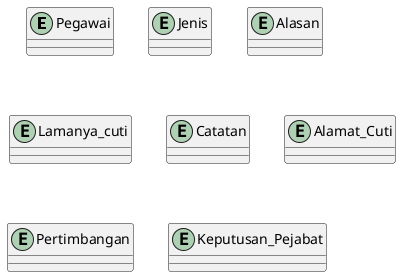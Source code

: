 @startuml
entity Pegawai{

}

entity Jenis{

}

entity Alasan{

}

entity Lamanya_cuti{

}

entity Catatan{

}

entity Alamat_Cuti{

}

entity Pertimbangan{

}

entity Keputusan_Pejabat{

}

@enduml